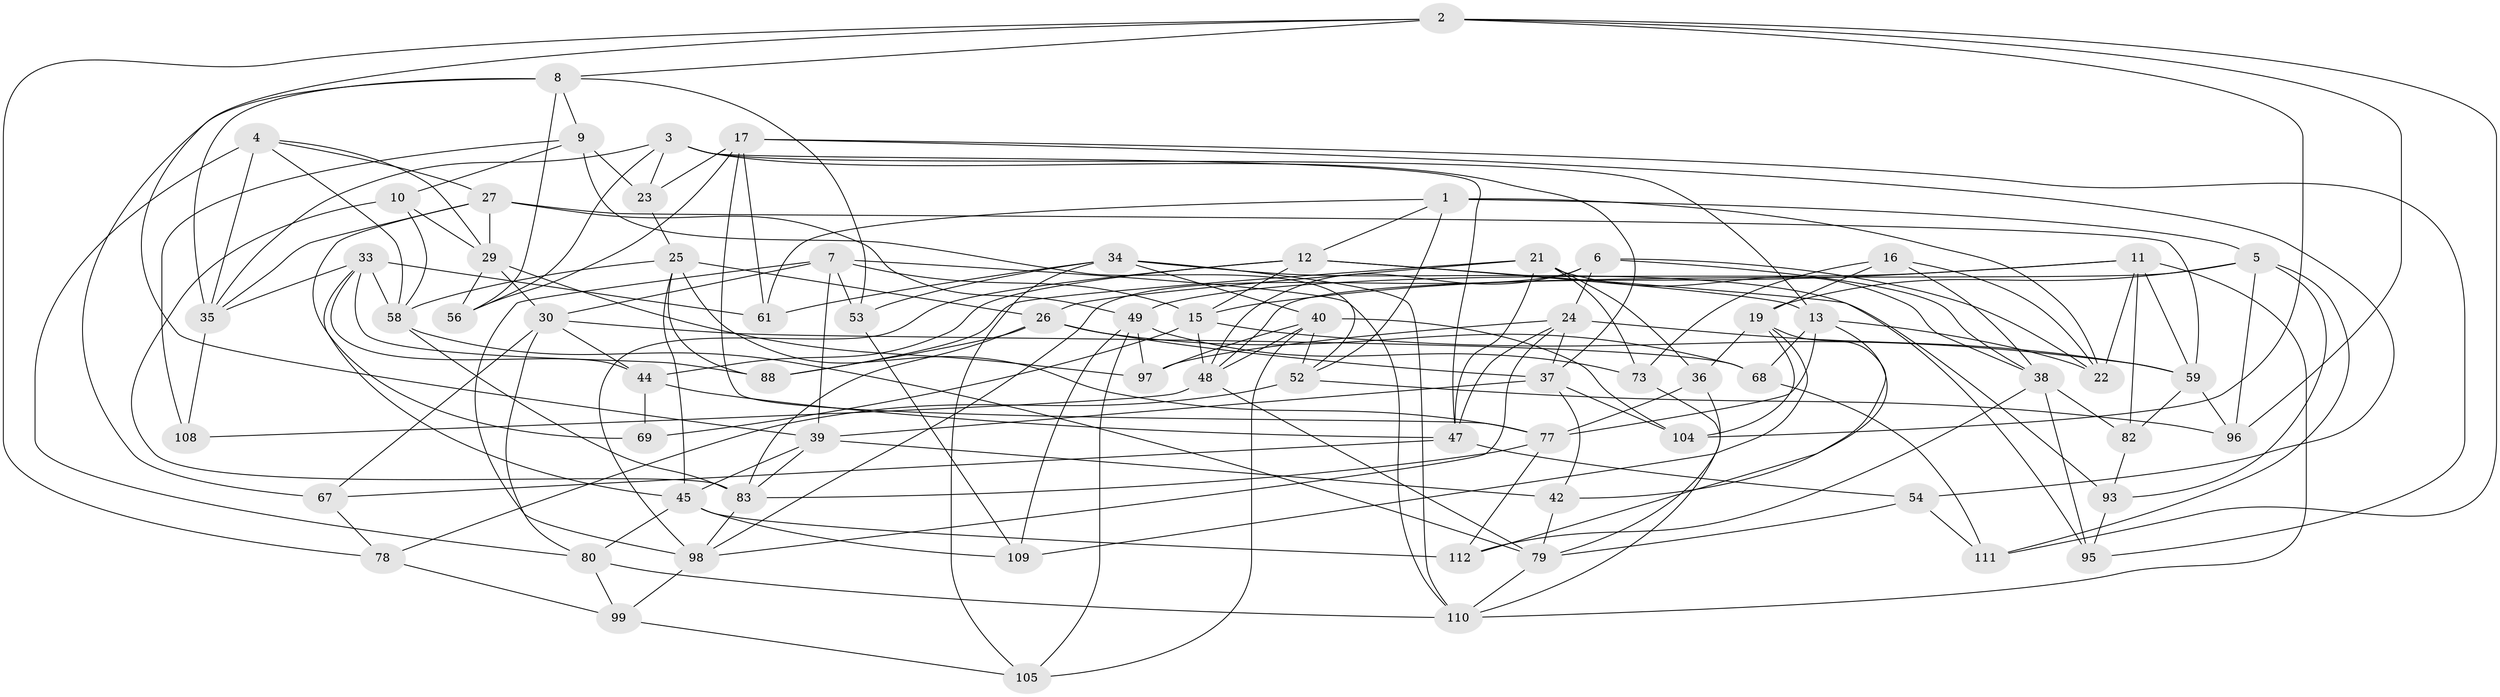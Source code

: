// original degree distribution, {4: 1.0}
// Generated by graph-tools (version 1.1) at 2025/11/02/27/25 16:11:49]
// undirected, 71 vertices, 181 edges
graph export_dot {
graph [start="1"]
  node [color=gray90,style=filled];
  1 [super="+50"];
  2 [super="+18"];
  3 [super="+20"];
  4 [super="+87"];
  5 [super="+81"];
  6 [super="+51"];
  7 [super="+106"];
  8 [super="+14"];
  9 [super="+71"];
  10;
  11 [super="+28"];
  12 [super="+74"];
  13 [super="+57"];
  15 [super="+31"];
  16;
  17 [super="+60"];
  19 [super="+41"];
  21 [super="+55"];
  22 [super="+65"];
  23;
  24 [super="+63"];
  25 [super="+76"];
  26 [super="+32"];
  27 [super="+66"];
  29 [super="+101"];
  30 [super="+94"];
  33 [super="+75"];
  34 [super="+62"];
  35 [super="+43"];
  36;
  37 [super="+46"];
  38 [super="+103"];
  39 [super="+115"];
  40 [super="+84"];
  42;
  44 [super="+91"];
  45 [super="+72"];
  47 [super="+89"];
  48 [super="+70"];
  49 [super="+85"];
  52 [super="+100"];
  53;
  54;
  56;
  58 [super="+107"];
  59 [super="+64"];
  61;
  67;
  68;
  69;
  73;
  77 [super="+86"];
  78;
  79 [super="+90"];
  80 [super="+102"];
  82;
  83 [super="+92"];
  88;
  93;
  95;
  96;
  97;
  98 [super="+114"];
  99;
  104;
  105;
  108;
  109;
  110 [super="+113"];
  111;
  112;
  1 -- 61;
  1 -- 12;
  1 -- 22;
  1 -- 52 [weight=2];
  1 -- 5;
  2 -- 8;
  2 -- 111;
  2 -- 96;
  2 -- 104;
  2 -- 78;
  2 -- 39;
  3 -- 37;
  3 -- 56;
  3 -- 35;
  3 -- 23;
  3 -- 13;
  3 -- 47;
  4 -- 80 [weight=2];
  4 -- 35;
  4 -- 58;
  4 -- 27;
  4 -- 29;
  5 -- 96;
  5 -- 48;
  5 -- 19;
  5 -- 93;
  5 -- 111;
  6 -- 98;
  6 -- 24;
  6 -- 22 [weight=2];
  6 -- 48;
  6 -- 38;
  7 -- 53;
  7 -- 39;
  7 -- 98;
  7 -- 15;
  7 -- 110;
  7 -- 30;
  8 -- 56;
  8 -- 67;
  8 -- 9;
  8 -- 35;
  8 -- 53;
  9 -- 108 [weight=2];
  9 -- 23;
  9 -- 10;
  9 -- 52;
  10 -- 83;
  10 -- 29;
  10 -- 58;
  11 -- 49;
  11 -- 82;
  11 -- 59;
  11 -- 15;
  11 -- 110;
  11 -- 22;
  12 -- 95;
  12 -- 13;
  12 -- 98;
  12 -- 15;
  12 -- 44;
  13 -- 42;
  13 -- 68;
  13 -- 22;
  13 -- 77;
  15 -- 59;
  15 -- 69;
  15 -- 48;
  16 -- 73;
  16 -- 38;
  16 -- 19;
  16 -- 22;
  17 -- 95;
  17 -- 61;
  17 -- 56;
  17 -- 77;
  17 -- 54;
  17 -- 23;
  19 -- 104;
  19 -- 36;
  19 -- 112;
  19 -- 109;
  21 -- 36;
  21 -- 73;
  21 -- 88;
  21 -- 47;
  21 -- 38;
  21 -- 26;
  23 -- 25;
  24 -- 98;
  24 -- 37;
  24 -- 59;
  24 -- 97;
  24 -- 47;
  25 -- 58;
  25 -- 26;
  25 -- 45;
  25 -- 88;
  25 -- 77;
  26 -- 83;
  26 -- 37;
  26 -- 88;
  26 -- 68;
  27 -- 69;
  27 -- 59;
  27 -- 35;
  27 -- 29;
  27 -- 49;
  29 -- 56;
  29 -- 97;
  29 -- 30;
  30 -- 68;
  30 -- 67;
  30 -- 44;
  30 -- 80;
  33 -- 88;
  33 -- 58;
  33 -- 35;
  33 -- 44;
  33 -- 61;
  33 -- 45;
  34 -- 110;
  34 -- 53;
  34 -- 61;
  34 -- 105;
  34 -- 93;
  34 -- 40;
  35 -- 108;
  36 -- 77;
  36 -- 79;
  37 -- 42;
  37 -- 104;
  37 -- 39;
  38 -- 112;
  38 -- 82;
  38 -- 95;
  39 -- 42;
  39 -- 83;
  39 -- 45;
  40 -- 104;
  40 -- 97;
  40 -- 105;
  40 -- 48;
  40 -- 52;
  42 -- 79;
  44 -- 47;
  44 -- 69 [weight=2];
  45 -- 80;
  45 -- 109;
  45 -- 112;
  47 -- 67;
  47 -- 54;
  48 -- 108;
  48 -- 79;
  49 -- 109;
  49 -- 105;
  49 -- 73;
  49 -- 97;
  52 -- 96;
  52 -- 78;
  53 -- 109;
  54 -- 111;
  54 -- 79;
  58 -- 79;
  58 -- 83;
  59 -- 96;
  59 -- 82;
  67 -- 78;
  68 -- 111;
  73 -- 110;
  77 -- 112;
  77 -- 83;
  78 -- 99;
  79 -- 110;
  80 -- 99;
  80 -- 110;
  82 -- 93;
  83 -- 98;
  93 -- 95;
  98 -- 99;
  99 -- 105;
}
